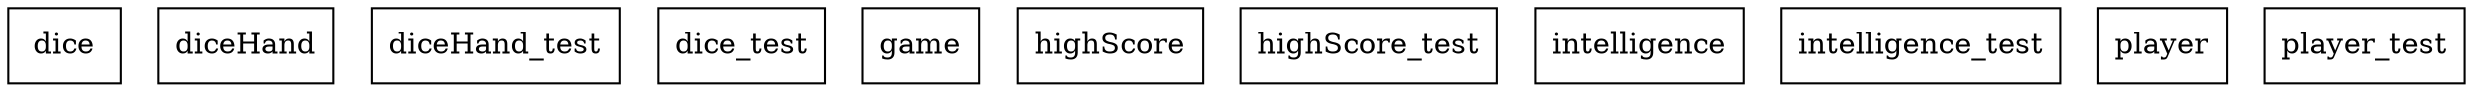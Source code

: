 digraph "packages" {
rankdir=BT
charset="utf-8"
"dice" [color="black", label="dice", shape="box", style="solid"];
"diceHand" [color="black", label="diceHand", shape="box", style="solid"];
"diceHand_test" [color="black", label="diceHand_test", shape="box", style="solid"];
"dice_test" [color="black", label="dice_test", shape="box", style="solid"];
"game" [color="black", label="game", shape="box", style="solid"];
"highScore" [color="black", label="highScore", shape="box", style="solid"];
"highScore_test" [color="black", label="highScore_test", shape="box", style="solid"];
"intelligence" [color="black", label="intelligence", shape="box", style="solid"];
"intelligence_test" [color="black", label="intelligence_test", shape="box", style="solid"];
"player" [color="black", label="player", shape="box", style="solid"];
"player_test" [color="black", label="player_test", shape="box", style="solid"];
}
